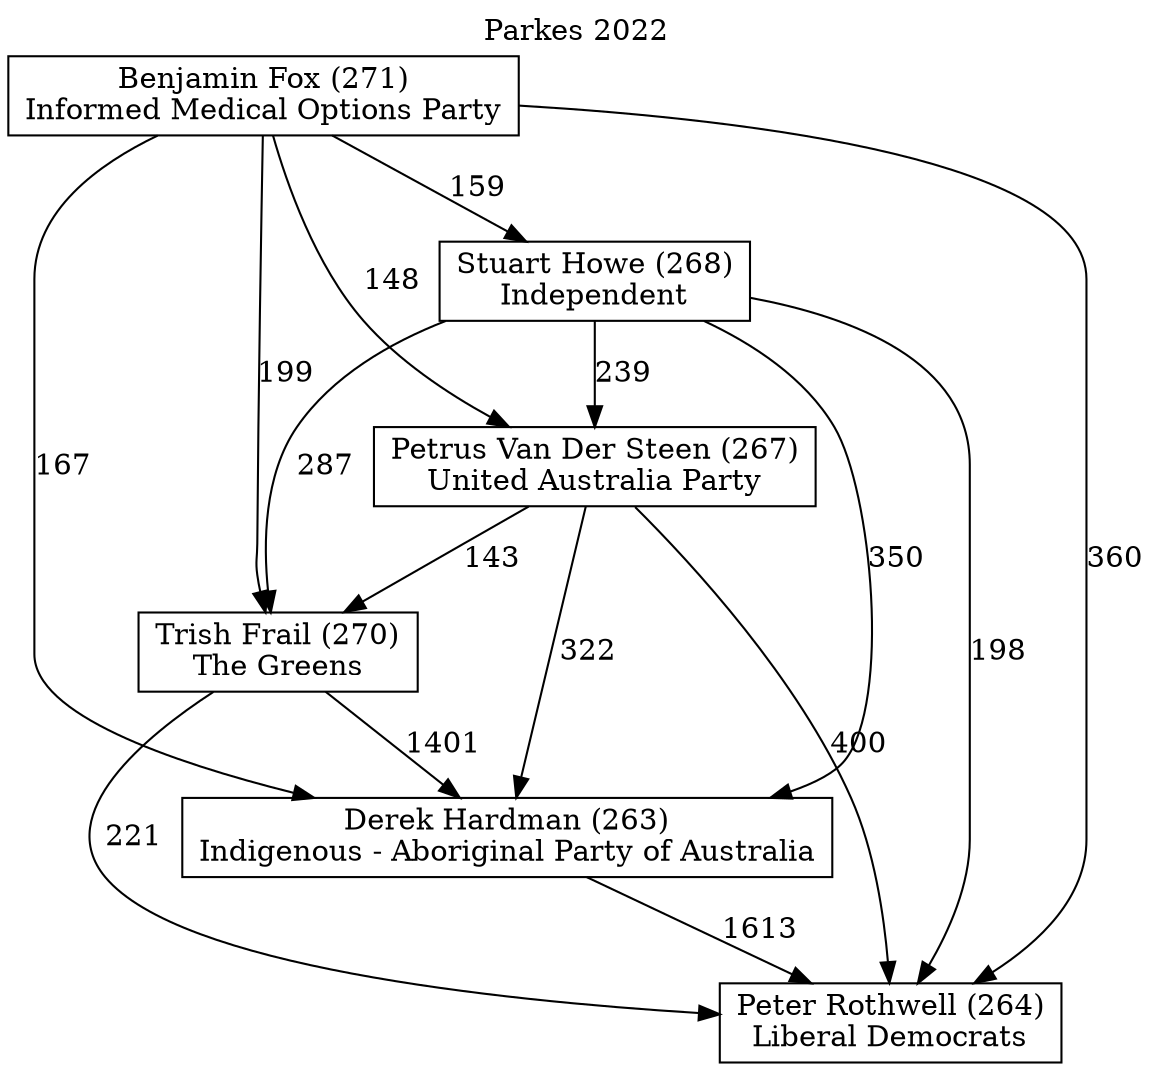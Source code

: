 // House preference flow
digraph "Peter Rothwell (264)_Parkes_2022" {
	graph [label="Parkes 2022" labelloc=t mclimit=10]
	node [shape=box]
	"Derek Hardman (263)" [label="Derek Hardman (263)
Indigenous - Aboriginal Party of Australia"]
	"Peter Rothwell (264)" [label="Peter Rothwell (264)
Liberal Democrats"]
	"Stuart Howe (268)" [label="Stuart Howe (268)
Independent"]
	"Petrus Van Der Steen (267)" [label="Petrus Van Der Steen (267)
United Australia Party"]
	"Benjamin Fox (271)" [label="Benjamin Fox (271)
Informed Medical Options Party"]
	"Trish Frail (270)" [label="Trish Frail (270)
The Greens"]
	"Stuart Howe (268)" -> "Petrus Van Der Steen (267)" [label=239]
	"Petrus Van Der Steen (267)" -> "Peter Rothwell (264)" [label=400]
	"Stuart Howe (268)" -> "Peter Rothwell (264)" [label=198]
	"Petrus Van Der Steen (267)" -> "Trish Frail (270)" [label=143]
	"Stuart Howe (268)" -> "Derek Hardman (263)" [label=350]
	"Derek Hardman (263)" -> "Peter Rothwell (264)" [label=1613]
	"Benjamin Fox (271)" -> "Petrus Van Der Steen (267)" [label=148]
	"Petrus Van Der Steen (267)" -> "Derek Hardman (263)" [label=322]
	"Benjamin Fox (271)" -> "Peter Rothwell (264)" [label=360]
	"Trish Frail (270)" -> "Peter Rothwell (264)" [label=221]
	"Trish Frail (270)" -> "Derek Hardman (263)" [label=1401]
	"Stuart Howe (268)" -> "Trish Frail (270)" [label=287]
	"Benjamin Fox (271)" -> "Derek Hardman (263)" [label=167]
	"Benjamin Fox (271)" -> "Trish Frail (270)" [label=199]
	"Benjamin Fox (271)" -> "Stuart Howe (268)" [label=159]
}
